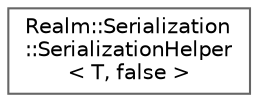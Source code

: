 digraph "Graphical Class Hierarchy"
{
 // LATEX_PDF_SIZE
  bgcolor="transparent";
  edge [fontname=Helvetica,fontsize=10,labelfontname=Helvetica,labelfontsize=10];
  node [fontname=Helvetica,fontsize=10,shape=box,height=0.2,width=0.4];
  rankdir="LR";
  Node0 [id="Node000000",label="Realm::Serialization\l::SerializationHelper\l\< T, false \>",height=0.2,width=0.4,color="grey40", fillcolor="white", style="filled",URL="$structRealm_1_1Serialization_1_1SerializationHelper_3_01T_00_01false_01_4.html",tooltip=" "];
}
